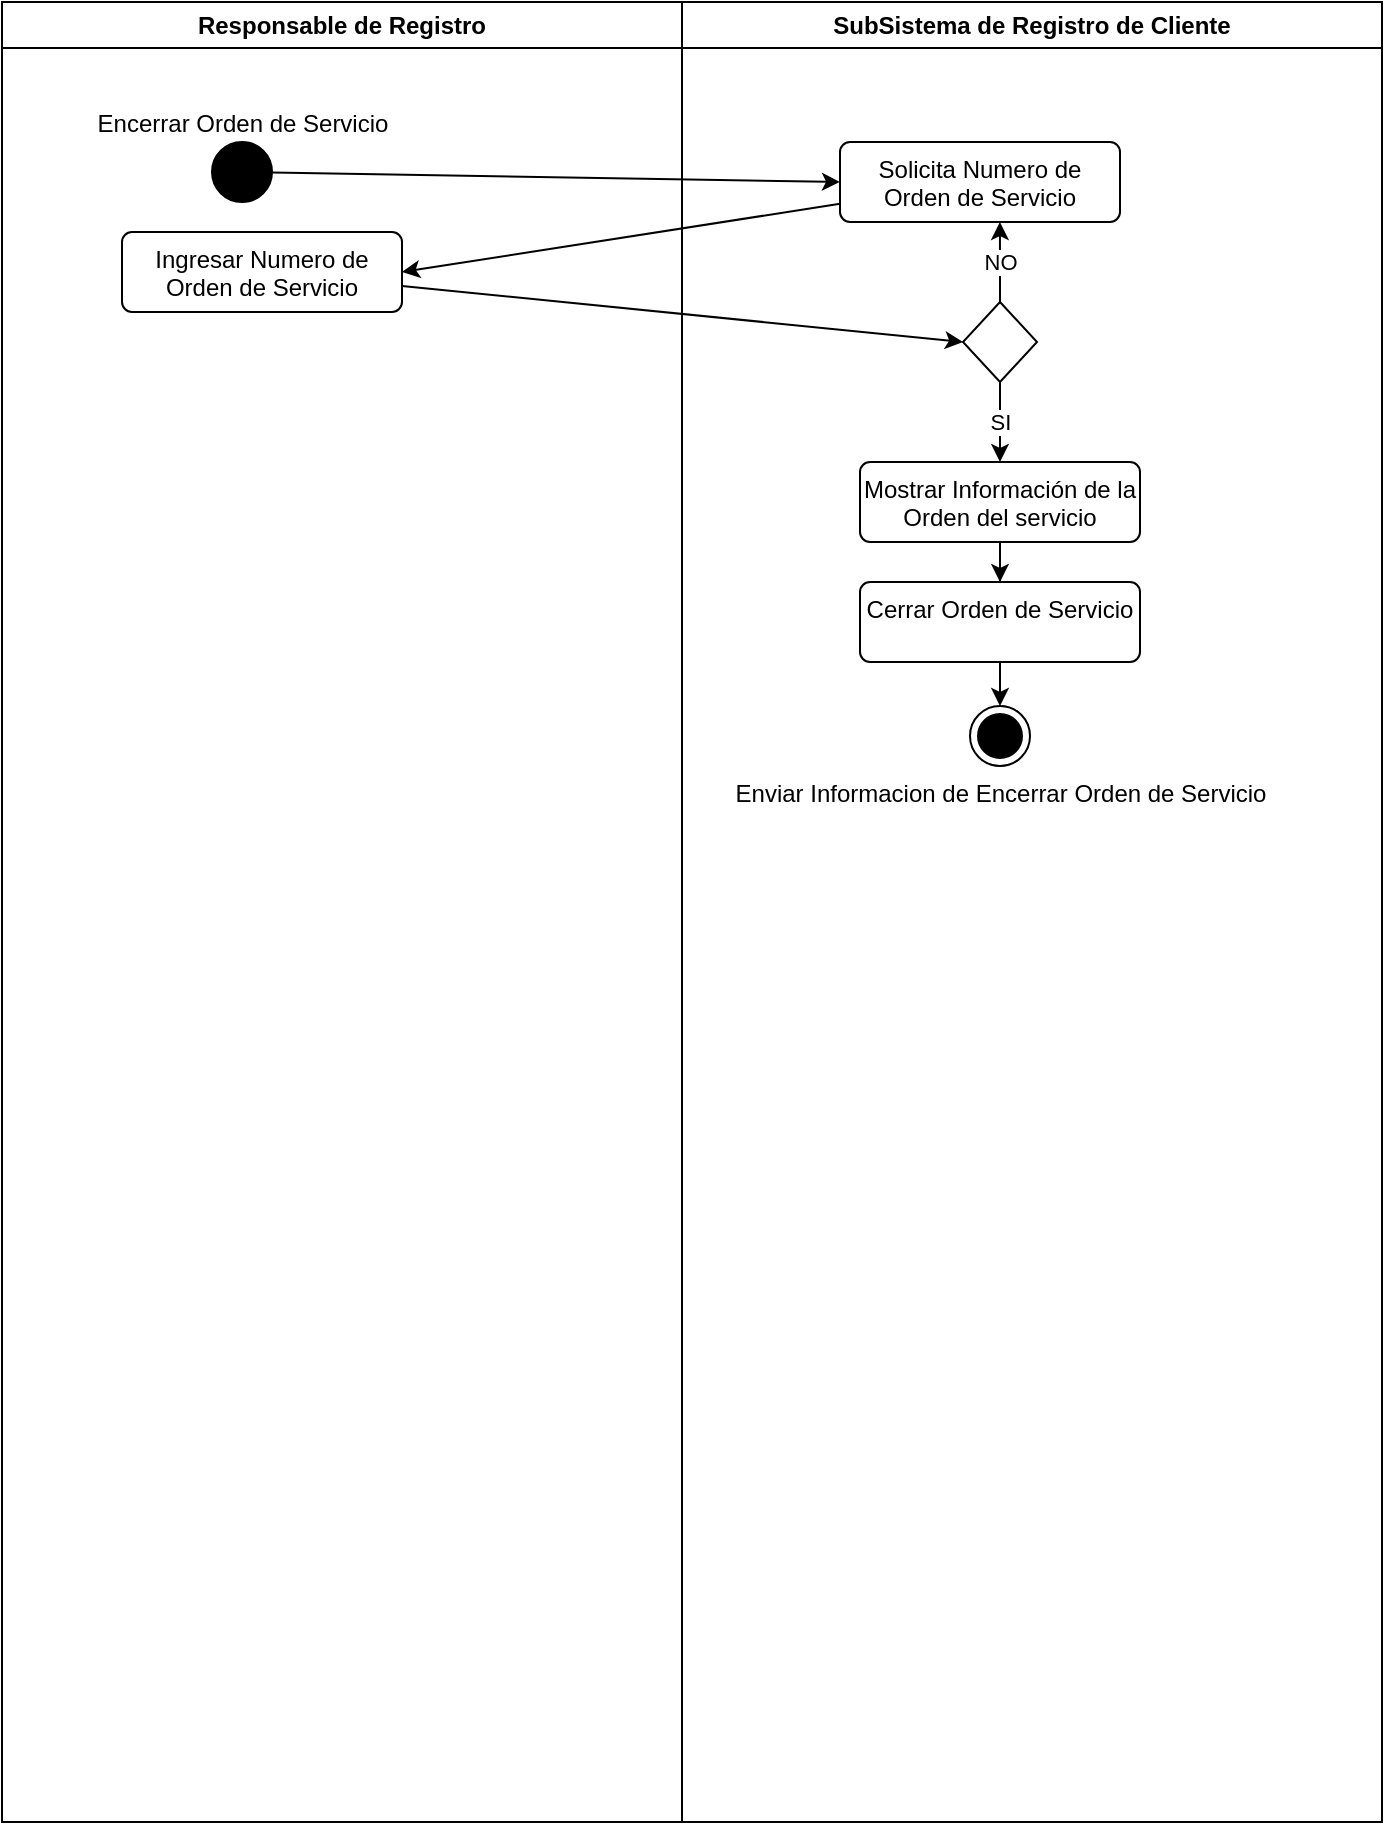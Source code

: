 <mxfile version="28.1.1">
  <diagram name="Página-1" id="ZW7hGe_wWFkr7PbIK7Pz">
    <mxGraphModel dx="1188" dy="694" grid="1" gridSize="10" guides="1" tooltips="1" connect="1" arrows="1" fold="1" page="1" pageScale="1" pageWidth="827" pageHeight="1169" math="0" shadow="0">
      <root>
        <mxCell id="0" />
        <mxCell id="1" parent="0" />
        <mxCell id="ATiM_YmrBa3AuoMoiape-1" value="Responsable de Registro" style="swimlane;whiteSpace=wrap;html=1;" vertex="1" parent="1">
          <mxGeometry width="340" height="910" as="geometry" />
        </mxCell>
        <mxCell id="ATiM_YmrBa3AuoMoiape-2" value="SubSistema de Registro de Cliente" style="swimlane;whiteSpace=wrap;html=1;" vertex="1" parent="1">
          <mxGeometry x="340" width="350" height="910" as="geometry" />
        </mxCell>
        <mxCell id="ATiM_YmrBa3AuoMoiape-11" style="rounded=0;orthogonalLoop=1;jettySize=auto;html=1;entryX=0;entryY=0.5;entryDx=0;entryDy=0;" edge="1" parent="ATiM_YmrBa3AuoMoiape-2" source="ATiM_YmrBa3AuoMoiape-12" target="ATiM_YmrBa3AuoMoiape-15">
          <mxGeometry relative="1" as="geometry" />
        </mxCell>
        <mxCell id="ATiM_YmrBa3AuoMoiape-12" value="Encerrar Orden de Servicio" style="ellipse;fillColor=strokeColor;html=1;fontFamily=Helvetica;labelPosition=center;verticalLabelPosition=top;align=center;verticalAlign=bottom;" vertex="1" parent="ATiM_YmrBa3AuoMoiape-2">
          <mxGeometry x="-235" y="70" width="30" height="30" as="geometry" />
        </mxCell>
        <mxCell id="ATiM_YmrBa3AuoMoiape-13" value="Enviar Informacion de Encerrar Orden de Servicio" style="ellipse;html=1;shape=endState;fillColor=strokeColor;align=center;labelPosition=center;verticalLabelPosition=bottom;verticalAlign=top;" vertex="1" parent="ATiM_YmrBa3AuoMoiape-2">
          <mxGeometry x="144" y="352" width="30" height="30" as="geometry" />
        </mxCell>
        <mxCell id="ATiM_YmrBa3AuoMoiape-14" style="rounded=0;orthogonalLoop=1;jettySize=auto;html=1;entryX=1;entryY=0.5;entryDx=0;entryDy=0;" edge="1" parent="ATiM_YmrBa3AuoMoiape-2" source="ATiM_YmrBa3AuoMoiape-15" target="ATiM_YmrBa3AuoMoiape-17">
          <mxGeometry relative="1" as="geometry" />
        </mxCell>
        <mxCell id="ATiM_YmrBa3AuoMoiape-15" value="Solicita Numero de Orden de Servicio" style="html=1;align=center;verticalAlign=top;rounded=1;absoluteArcSize=1;arcSize=10;dashed=0;whiteSpace=wrap;" vertex="1" parent="ATiM_YmrBa3AuoMoiape-2">
          <mxGeometry x="79" y="70" width="140" height="40" as="geometry" />
        </mxCell>
        <mxCell id="ATiM_YmrBa3AuoMoiape-16" style="rounded=0;orthogonalLoop=1;jettySize=auto;html=1;entryX=0;entryY=0.5;entryDx=0;entryDy=0;" edge="1" parent="ATiM_YmrBa3AuoMoiape-2" source="ATiM_YmrBa3AuoMoiape-17" target="ATiM_YmrBa3AuoMoiape-22">
          <mxGeometry relative="1" as="geometry">
            <mxPoint x="20" y="180" as="targetPoint" />
          </mxGeometry>
        </mxCell>
        <mxCell id="ATiM_YmrBa3AuoMoiape-17" value="Ingresar Numero de Orden de Servicio" style="html=1;align=center;verticalAlign=top;rounded=1;absoluteArcSize=1;arcSize=10;dashed=0;whiteSpace=wrap;" vertex="1" parent="ATiM_YmrBa3AuoMoiape-2">
          <mxGeometry x="-280" y="115" width="140" height="40" as="geometry" />
        </mxCell>
        <mxCell id="ATiM_YmrBa3AuoMoiape-28" style="edgeStyle=orthogonalEdgeStyle;rounded=0;orthogonalLoop=1;jettySize=auto;html=1;entryX=0.5;entryY=0;entryDx=0;entryDy=0;" edge="1" parent="ATiM_YmrBa3AuoMoiape-2" source="ATiM_YmrBa3AuoMoiape-18" target="ATiM_YmrBa3AuoMoiape-25">
          <mxGeometry relative="1" as="geometry" />
        </mxCell>
        <mxCell id="ATiM_YmrBa3AuoMoiape-18" value="Mostrar Información de la Orden del servicio" style="html=1;align=center;verticalAlign=top;rounded=1;absoluteArcSize=1;arcSize=10;dashed=0;whiteSpace=wrap;" vertex="1" parent="ATiM_YmrBa3AuoMoiape-2">
          <mxGeometry x="89" y="230" width="140" height="40" as="geometry" />
        </mxCell>
        <mxCell id="ATiM_YmrBa3AuoMoiape-22" value="" style="rhombus;whiteSpace=wrap;html=1;" vertex="1" parent="ATiM_YmrBa3AuoMoiape-2">
          <mxGeometry x="140.5" y="150" width="37" height="40" as="geometry" />
        </mxCell>
        <mxCell id="ATiM_YmrBa3AuoMoiape-24" value="SI" style="rounded=0;orthogonalLoop=1;jettySize=auto;html=1;exitX=0.5;exitY=1;exitDx=0;exitDy=0;entryX=0.5;entryY=0;entryDx=0;entryDy=0;" edge="1" parent="ATiM_YmrBa3AuoMoiape-2" source="ATiM_YmrBa3AuoMoiape-22" target="ATiM_YmrBa3AuoMoiape-18">
          <mxGeometry relative="1" as="geometry">
            <mxPoint x="130" y="240" as="sourcePoint" />
            <mxPoint x="120" y="230" as="targetPoint" />
            <mxPoint as="offset" />
          </mxGeometry>
        </mxCell>
        <mxCell id="ATiM_YmrBa3AuoMoiape-26" style="rounded=0;orthogonalLoop=1;jettySize=auto;html=1;entryX=0.5;entryY=0;entryDx=0;entryDy=0;" edge="1" parent="ATiM_YmrBa3AuoMoiape-2" source="ATiM_YmrBa3AuoMoiape-25" target="ATiM_YmrBa3AuoMoiape-13">
          <mxGeometry relative="1" as="geometry" />
        </mxCell>
        <mxCell id="ATiM_YmrBa3AuoMoiape-25" value="Cerrar Orden de Servicio" style="html=1;align=center;verticalAlign=top;rounded=1;absoluteArcSize=1;arcSize=10;dashed=0;whiteSpace=wrap;" vertex="1" parent="ATiM_YmrBa3AuoMoiape-2">
          <mxGeometry x="89" y="290" width="140" height="40" as="geometry" />
        </mxCell>
        <mxCell id="ATiM_YmrBa3AuoMoiape-27" value="NO" style="edgeStyle=orthogonalEdgeStyle;rounded=0;orthogonalLoop=1;jettySize=auto;html=1;entryX=0.571;entryY=1;entryDx=0;entryDy=0;entryPerimeter=0;" edge="1" parent="ATiM_YmrBa3AuoMoiape-2" source="ATiM_YmrBa3AuoMoiape-22" target="ATiM_YmrBa3AuoMoiape-15">
          <mxGeometry relative="1" as="geometry" />
        </mxCell>
      </root>
    </mxGraphModel>
  </diagram>
</mxfile>
